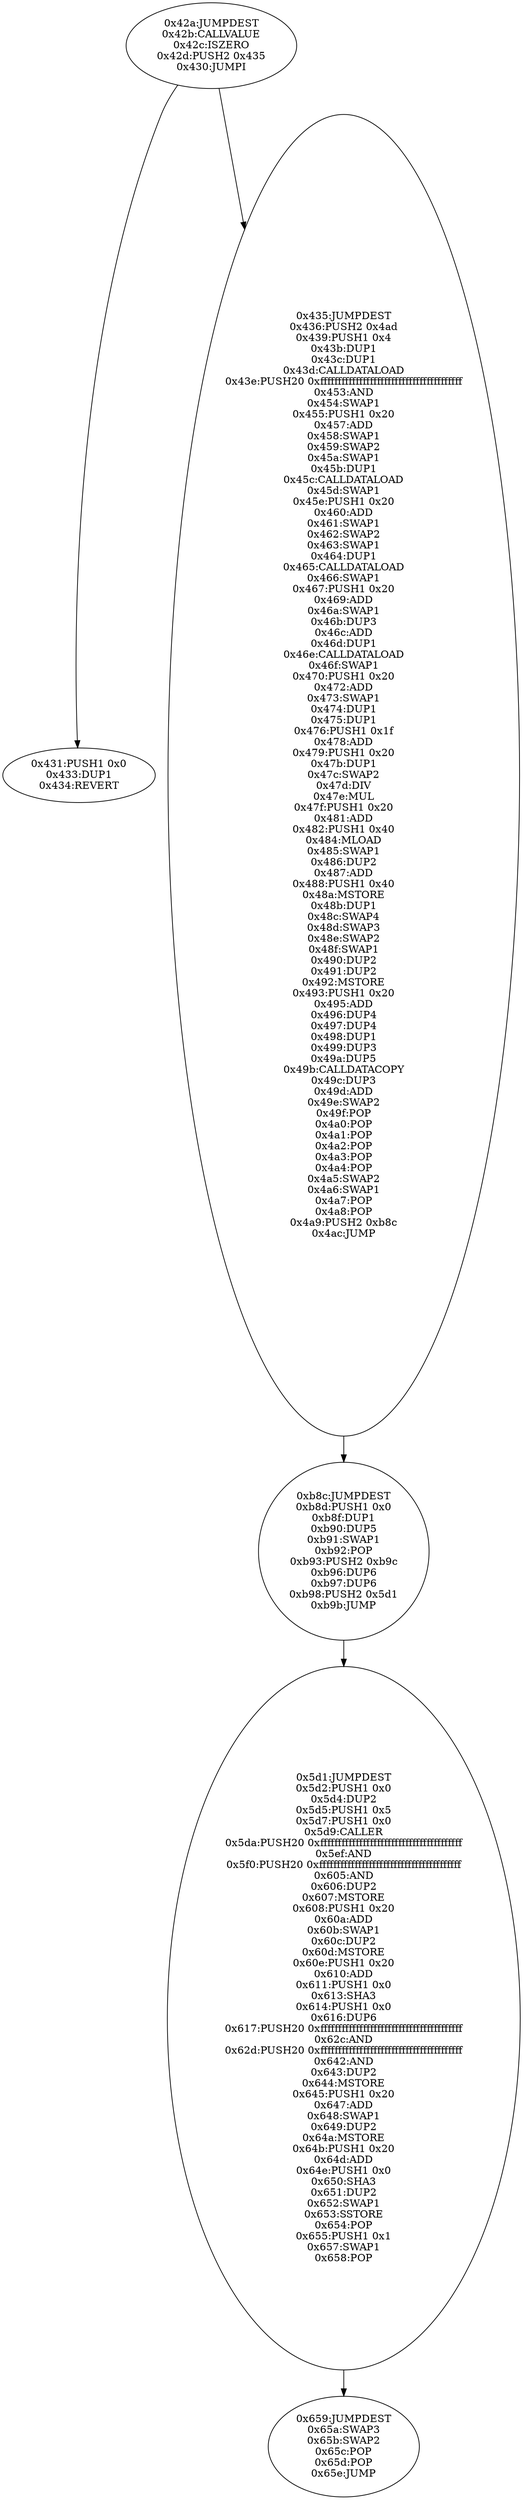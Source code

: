 digraph{
1066[label="0x42a:JUMPDEST
0x42b:CALLVALUE
0x42c:ISZERO
0x42d:PUSH2 0x435
0x430:JUMPI"]
1066 -> 1073
1066 -> 1077
1073[label="0x431:PUSH1 0x0
0x433:DUP1
0x434:REVERT"]
1077[label="0x435:JUMPDEST
0x436:PUSH2 0x4ad
0x439:PUSH1 0x4
0x43b:DUP1
0x43c:DUP1
0x43d:CALLDATALOAD
0x43e:PUSH20 0xffffffffffffffffffffffffffffffffffffffff
0x453:AND
0x454:SWAP1
0x455:PUSH1 0x20
0x457:ADD
0x458:SWAP1
0x459:SWAP2
0x45a:SWAP1
0x45b:DUP1
0x45c:CALLDATALOAD
0x45d:SWAP1
0x45e:PUSH1 0x20
0x460:ADD
0x461:SWAP1
0x462:SWAP2
0x463:SWAP1
0x464:DUP1
0x465:CALLDATALOAD
0x466:SWAP1
0x467:PUSH1 0x20
0x469:ADD
0x46a:SWAP1
0x46b:DUP3
0x46c:ADD
0x46d:DUP1
0x46e:CALLDATALOAD
0x46f:SWAP1
0x470:PUSH1 0x20
0x472:ADD
0x473:SWAP1
0x474:DUP1
0x475:DUP1
0x476:PUSH1 0x1f
0x478:ADD
0x479:PUSH1 0x20
0x47b:DUP1
0x47c:SWAP2
0x47d:DIV
0x47e:MUL
0x47f:PUSH1 0x20
0x481:ADD
0x482:PUSH1 0x40
0x484:MLOAD
0x485:SWAP1
0x486:DUP2
0x487:ADD
0x488:PUSH1 0x40
0x48a:MSTORE
0x48b:DUP1
0x48c:SWAP4
0x48d:SWAP3
0x48e:SWAP2
0x48f:SWAP1
0x490:DUP2
0x491:DUP2
0x492:MSTORE
0x493:PUSH1 0x20
0x495:ADD
0x496:DUP4
0x497:DUP4
0x498:DUP1
0x499:DUP3
0x49a:DUP5
0x49b:CALLDATACOPY
0x49c:DUP3
0x49d:ADD
0x49e:SWAP2
0x49f:POP
0x4a0:POP
0x4a1:POP
0x4a2:POP
0x4a3:POP
0x4a4:POP
0x4a5:SWAP2
0x4a6:SWAP1
0x4a7:POP
0x4a8:POP
0x4a9:PUSH2 0xb8c
0x4ac:JUMP"]
1077 -> 2956
2956[label="0xb8c:JUMPDEST
0xb8d:PUSH1 0x0
0xb8f:DUP1
0xb90:DUP5
0xb91:SWAP1
0xb92:POP
0xb93:PUSH2 0xb9c
0xb96:DUP6
0xb97:DUP6
0xb98:PUSH2 0x5d1
0xb9b:JUMP"]
2956 -> 1489
1489[label="0x5d1:JUMPDEST
0x5d2:PUSH1 0x0
0x5d4:DUP2
0x5d5:PUSH1 0x5
0x5d7:PUSH1 0x0
0x5d9:CALLER
0x5da:PUSH20 0xffffffffffffffffffffffffffffffffffffffff
0x5ef:AND
0x5f0:PUSH20 0xffffffffffffffffffffffffffffffffffffffff
0x605:AND
0x606:DUP2
0x607:MSTORE
0x608:PUSH1 0x20
0x60a:ADD
0x60b:SWAP1
0x60c:DUP2
0x60d:MSTORE
0x60e:PUSH1 0x20
0x610:ADD
0x611:PUSH1 0x0
0x613:SHA3
0x614:PUSH1 0x0
0x616:DUP6
0x617:PUSH20 0xffffffffffffffffffffffffffffffffffffffff
0x62c:AND
0x62d:PUSH20 0xffffffffffffffffffffffffffffffffffffffff
0x642:AND
0x643:DUP2
0x644:MSTORE
0x645:PUSH1 0x20
0x647:ADD
0x648:SWAP1
0x649:DUP2
0x64a:MSTORE
0x64b:PUSH1 0x20
0x64d:ADD
0x64e:PUSH1 0x0
0x650:SHA3
0x651:DUP2
0x652:SWAP1
0x653:SSTORE
0x654:POP
0x655:PUSH1 0x1
0x657:SWAP1
0x658:POP"]
1489 -> 1625
1625[label="0x659:JUMPDEST
0x65a:SWAP3
0x65b:SWAP2
0x65c:POP
0x65d:POP
0x65e:JUMP"]

}